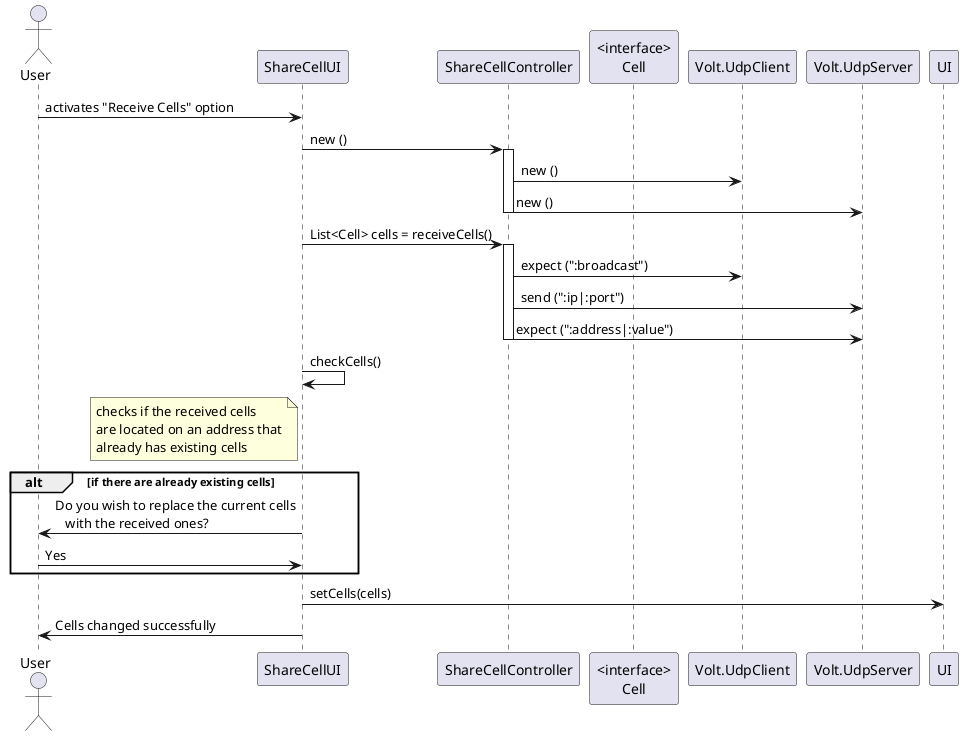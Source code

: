 @startuml doc-files/ipc01_01_design1.png

actor User 
participant "ShareCellUI" as ShareCellUI
participant "ShareCellController" as ShareCellController
participant "<interface>\nCell" as Cell
participant "Volt.UdpClient" as UdpClient
participant "Volt.UdpServer" as UdpServer
participant "UI" as UI

User->ShareCellUI: activates "Receive Cells" option
ShareCellUI->ShareCellController: new ()

activate ShareCellController
ShareCellController->UdpClient: new ()
ShareCellController->UdpServer: new ()
deactivate ShareCellController

ShareCellUI->ShareCellController:  List<Cell> cells = receiveCells()

activate ShareCellController
ShareCellController->UdpClient: expect (":broadcast")
ShareCellController->UdpServer: send (":ip|:port")

ShareCellController->UdpServer: expect (":address|:value")
deactivate ShareCellController

ShareCellUI->ShareCellUI: checkCells()
note left of ShareCellUI: checks if the received cells\nare located on an address that\nalready has existing cells

alt if there are already existing cells
    ShareCellUI->User: Do you wish to replace the current cells\n   with the received ones?
    User->ShareCellUI: Yes
end
	
ShareCellUI->UI: setCells(cells)
ShareCellUI->User: Cells changed successfully

@enduml
@enduml
